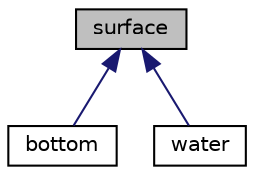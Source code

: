 digraph "surface"
{
  edge [fontname="Helvetica",fontsize="10",labelfontname="Helvetica",labelfontsize="10"];
  node [fontname="Helvetica",fontsize="10",shape=record];
  Node0 [label="surface",height=0.2,width=0.4,color="black", fillcolor="grey75", style="filled", fontcolor="black"];
  Node0 -> Node1 [dir="back",color="midnightblue",fontsize="10",style="solid",fontname="Helvetica"];
  Node1 [label="bottom",height=0.2,width=0.4,color="black", fillcolor="white", style="filled",URL="$classbottom.html",tooltip="klasa dna - plaska szara powierzchnia pola: points - punkty na ktorych rozpiete jest dno metody: kons..."];
  Node0 -> Node2 [dir="back",color="midnightblue",fontsize="10",style="solid",fontname="Helvetica"];
  Node2 [label="water",height=0.2,width=0.4,color="black", fillcolor="white", style="filled",URL="$classwater.html",tooltip="klasa wody - faldowana niebieska powierzchnia pola: points - punkty na ktorych rozpiete jest dno meto..."];
}
